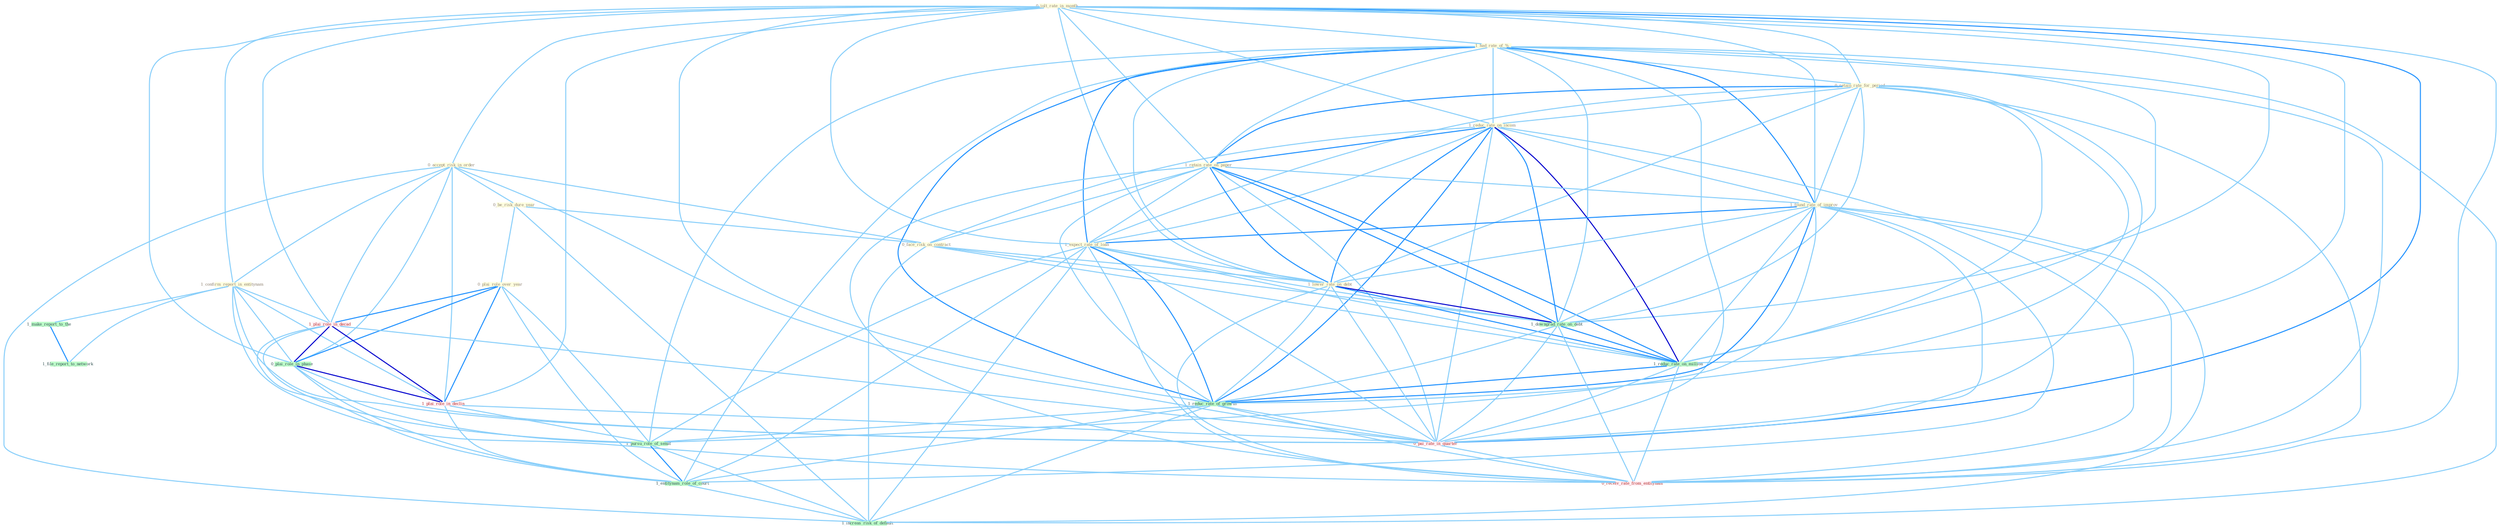 Graph G{ 
    node
    [shape=polygon,style=filled,width=.5,height=.06,color="#BDFCC9",fixedsize=true,fontsize=4,
    fontcolor="#2f4f4f"];
    {node
    [color="#ffffe0", fontcolor="#8b7d6b"] "0_jolt_rate_in_month " "0_accept_risk_in_order " "1_had_rate_of_% " "0_be_risk_dure_year " "0_plai_role_over_year " "0_retain_rate_for_period " "1_confirm_report_in_entitynam " "1_reduc_rate_on_incom " "1_retain_rate_on_paper " "1_found_rate_of_improv " "0_face_risk_on_contract " "1_expect_rate_of_loan " "1_lower_rate_on_debt "}
{node [color="#fff0f5", fontcolor="#b22222"] "1_plai_role_in_decad " "1_plai_role_in_declin " "0_pai_rate_in_quarter " "0_receiv_rate_from_entitynam "}
edge [color="#B0E2FF"];

	"0_jolt_rate_in_month " -- "0_accept_risk_in_order " [w="1", color="#87cefa" ];
	"0_jolt_rate_in_month " -- "1_had_rate_of_% " [w="1", color="#87cefa" ];
	"0_jolt_rate_in_month " -- "0_retain_rate_for_period " [w="1", color="#87cefa" ];
	"0_jolt_rate_in_month " -- "1_confirm_report_in_entitynam " [w="1", color="#87cefa" ];
	"0_jolt_rate_in_month " -- "1_reduc_rate_on_incom " [w="1", color="#87cefa" ];
	"0_jolt_rate_in_month " -- "1_retain_rate_on_paper " [w="1", color="#87cefa" ];
	"0_jolt_rate_in_month " -- "1_found_rate_of_improv " [w="1", color="#87cefa" ];
	"0_jolt_rate_in_month " -- "1_expect_rate_of_loan " [w="1", color="#87cefa" ];
	"0_jolt_rate_in_month " -- "1_lower_rate_on_debt " [w="1", color="#87cefa" ];
	"0_jolt_rate_in_month " -- "1_downgrad_rate_on_debt " [w="1", color="#87cefa" ];
	"0_jolt_rate_in_month " -- "1_reduc_rate_on_million " [w="1", color="#87cefa" ];
	"0_jolt_rate_in_month " -- "1_plai_role_in_decad " [w="1", color="#87cefa" ];
	"0_jolt_rate_in_month " -- "0_plai_role_in_phase " [w="1", color="#87cefa" ];
	"0_jolt_rate_in_month " -- "1_reduc_rate_of_growth " [w="1", color="#87cefa" ];
	"0_jolt_rate_in_month " -- "1_plai_role_in_declin " [w="1", color="#87cefa" ];
	"0_jolt_rate_in_month " -- "0_pai_rate_in_quarter " [w="2", color="#1e90ff" , len=0.8];
	"0_jolt_rate_in_month " -- "0_receiv_rate_from_entitynam " [w="1", color="#87cefa" ];
	"0_accept_risk_in_order " -- "0_be_risk_dure_year " [w="1", color="#87cefa" ];
	"0_accept_risk_in_order " -- "1_confirm_report_in_entitynam " [w="1", color="#87cefa" ];
	"0_accept_risk_in_order " -- "0_face_risk_on_contract " [w="1", color="#87cefa" ];
	"0_accept_risk_in_order " -- "1_plai_role_in_decad " [w="1", color="#87cefa" ];
	"0_accept_risk_in_order " -- "0_plai_role_in_phase " [w="1", color="#87cefa" ];
	"0_accept_risk_in_order " -- "1_plai_role_in_declin " [w="1", color="#87cefa" ];
	"0_accept_risk_in_order " -- "0_pai_rate_in_quarter " [w="1", color="#87cefa" ];
	"0_accept_risk_in_order " -- "1_increas_risk_of_default " [w="1", color="#87cefa" ];
	"1_had_rate_of_% " -- "0_retain_rate_for_period " [w="1", color="#87cefa" ];
	"1_had_rate_of_% " -- "1_reduc_rate_on_incom " [w="1", color="#87cefa" ];
	"1_had_rate_of_% " -- "1_retain_rate_on_paper " [w="1", color="#87cefa" ];
	"1_had_rate_of_% " -- "1_found_rate_of_improv " [w="2", color="#1e90ff" , len=0.8];
	"1_had_rate_of_% " -- "1_expect_rate_of_loan " [w="2", color="#1e90ff" , len=0.8];
	"1_had_rate_of_% " -- "1_lower_rate_on_debt " [w="1", color="#87cefa" ];
	"1_had_rate_of_% " -- "1_downgrad_rate_on_debt " [w="1", color="#87cefa" ];
	"1_had_rate_of_% " -- "1_reduc_rate_on_million " [w="1", color="#87cefa" ];
	"1_had_rate_of_% " -- "1_reduc_rate_of_growth " [w="2", color="#1e90ff" , len=0.8];
	"1_had_rate_of_% " -- "0_pai_rate_in_quarter " [w="1", color="#87cefa" ];
	"1_had_rate_of_% " -- "1_pursu_role_of_senat " [w="1", color="#87cefa" ];
	"1_had_rate_of_% " -- "1_entitynam_role_of_court " [w="1", color="#87cefa" ];
	"1_had_rate_of_% " -- "0_receiv_rate_from_entitynam " [w="1", color="#87cefa" ];
	"1_had_rate_of_% " -- "1_increas_risk_of_default " [w="1", color="#87cefa" ];
	"0_be_risk_dure_year " -- "0_plai_role_over_year " [w="1", color="#87cefa" ];
	"0_be_risk_dure_year " -- "0_face_risk_on_contract " [w="1", color="#87cefa" ];
	"0_be_risk_dure_year " -- "1_increas_risk_of_default " [w="1", color="#87cefa" ];
	"0_plai_role_over_year " -- "1_plai_role_in_decad " [w="2", color="#1e90ff" , len=0.8];
	"0_plai_role_over_year " -- "0_plai_role_in_phase " [w="2", color="#1e90ff" , len=0.8];
	"0_plai_role_over_year " -- "1_plai_role_in_declin " [w="2", color="#1e90ff" , len=0.8];
	"0_plai_role_over_year " -- "1_pursu_role_of_senat " [w="1", color="#87cefa" ];
	"0_plai_role_over_year " -- "1_entitynam_role_of_court " [w="1", color="#87cefa" ];
	"0_retain_rate_for_period " -- "1_reduc_rate_on_incom " [w="1", color="#87cefa" ];
	"0_retain_rate_for_period " -- "1_retain_rate_on_paper " [w="2", color="#1e90ff" , len=0.8];
	"0_retain_rate_for_period " -- "1_found_rate_of_improv " [w="1", color="#87cefa" ];
	"0_retain_rate_for_period " -- "1_expect_rate_of_loan " [w="1", color="#87cefa" ];
	"0_retain_rate_for_period " -- "1_lower_rate_on_debt " [w="1", color="#87cefa" ];
	"0_retain_rate_for_period " -- "1_downgrad_rate_on_debt " [w="1", color="#87cefa" ];
	"0_retain_rate_for_period " -- "1_reduc_rate_on_million " [w="1", color="#87cefa" ];
	"0_retain_rate_for_period " -- "1_reduc_rate_of_growth " [w="1", color="#87cefa" ];
	"0_retain_rate_for_period " -- "0_pai_rate_in_quarter " [w="1", color="#87cefa" ];
	"0_retain_rate_for_period " -- "0_receiv_rate_from_entitynam " [w="1", color="#87cefa" ];
	"1_confirm_report_in_entitynam " -- "1_plai_role_in_decad " [w="1", color="#87cefa" ];
	"1_confirm_report_in_entitynam " -- "0_plai_role_in_phase " [w="1", color="#87cefa" ];
	"1_confirm_report_in_entitynam " -- "1_make_report_to_the " [w="1", color="#87cefa" ];
	"1_confirm_report_in_entitynam " -- "1_plai_role_in_declin " [w="1", color="#87cefa" ];
	"1_confirm_report_in_entitynam " -- "0_pai_rate_in_quarter " [w="1", color="#87cefa" ];
	"1_confirm_report_in_entitynam " -- "1_file_report_to_network " [w="1", color="#87cefa" ];
	"1_confirm_report_in_entitynam " -- "0_receiv_rate_from_entitynam " [w="1", color="#87cefa" ];
	"1_reduc_rate_on_incom " -- "1_retain_rate_on_paper " [w="2", color="#1e90ff" , len=0.8];
	"1_reduc_rate_on_incom " -- "1_found_rate_of_improv " [w="1", color="#87cefa" ];
	"1_reduc_rate_on_incom " -- "0_face_risk_on_contract " [w="1", color="#87cefa" ];
	"1_reduc_rate_on_incom " -- "1_expect_rate_of_loan " [w="1", color="#87cefa" ];
	"1_reduc_rate_on_incom " -- "1_lower_rate_on_debt " [w="2", color="#1e90ff" , len=0.8];
	"1_reduc_rate_on_incom " -- "1_downgrad_rate_on_debt " [w="2", color="#1e90ff" , len=0.8];
	"1_reduc_rate_on_incom " -- "1_reduc_rate_on_million " [w="3", color="#0000cd" , len=0.6];
	"1_reduc_rate_on_incom " -- "1_reduc_rate_of_growth " [w="2", color="#1e90ff" , len=0.8];
	"1_reduc_rate_on_incom " -- "0_pai_rate_in_quarter " [w="1", color="#87cefa" ];
	"1_reduc_rate_on_incom " -- "0_receiv_rate_from_entitynam " [w="1", color="#87cefa" ];
	"1_retain_rate_on_paper " -- "1_found_rate_of_improv " [w="1", color="#87cefa" ];
	"1_retain_rate_on_paper " -- "0_face_risk_on_contract " [w="1", color="#87cefa" ];
	"1_retain_rate_on_paper " -- "1_expect_rate_of_loan " [w="1", color="#87cefa" ];
	"1_retain_rate_on_paper " -- "1_lower_rate_on_debt " [w="2", color="#1e90ff" , len=0.8];
	"1_retain_rate_on_paper " -- "1_downgrad_rate_on_debt " [w="2", color="#1e90ff" , len=0.8];
	"1_retain_rate_on_paper " -- "1_reduc_rate_on_million " [w="2", color="#1e90ff" , len=0.8];
	"1_retain_rate_on_paper " -- "1_reduc_rate_of_growth " [w="1", color="#87cefa" ];
	"1_retain_rate_on_paper " -- "0_pai_rate_in_quarter " [w="1", color="#87cefa" ];
	"1_retain_rate_on_paper " -- "0_receiv_rate_from_entitynam " [w="1", color="#87cefa" ];
	"1_found_rate_of_improv " -- "1_expect_rate_of_loan " [w="2", color="#1e90ff" , len=0.8];
	"1_found_rate_of_improv " -- "1_lower_rate_on_debt " [w="1", color="#87cefa" ];
	"1_found_rate_of_improv " -- "1_downgrad_rate_on_debt " [w="1", color="#87cefa" ];
	"1_found_rate_of_improv " -- "1_reduc_rate_on_million " [w="1", color="#87cefa" ];
	"1_found_rate_of_improv " -- "1_reduc_rate_of_growth " [w="2", color="#1e90ff" , len=0.8];
	"1_found_rate_of_improv " -- "0_pai_rate_in_quarter " [w="1", color="#87cefa" ];
	"1_found_rate_of_improv " -- "1_pursu_role_of_senat " [w="1", color="#87cefa" ];
	"1_found_rate_of_improv " -- "1_entitynam_role_of_court " [w="1", color="#87cefa" ];
	"1_found_rate_of_improv " -- "0_receiv_rate_from_entitynam " [w="1", color="#87cefa" ];
	"1_found_rate_of_improv " -- "1_increas_risk_of_default " [w="1", color="#87cefa" ];
	"0_face_risk_on_contract " -- "1_lower_rate_on_debt " [w="1", color="#87cefa" ];
	"0_face_risk_on_contract " -- "1_downgrad_rate_on_debt " [w="1", color="#87cefa" ];
	"0_face_risk_on_contract " -- "1_reduc_rate_on_million " [w="1", color="#87cefa" ];
	"0_face_risk_on_contract " -- "1_increas_risk_of_default " [w="1", color="#87cefa" ];
	"1_expect_rate_of_loan " -- "1_lower_rate_on_debt " [w="1", color="#87cefa" ];
	"1_expect_rate_of_loan " -- "1_downgrad_rate_on_debt " [w="1", color="#87cefa" ];
	"1_expect_rate_of_loan " -- "1_reduc_rate_on_million " [w="1", color="#87cefa" ];
	"1_expect_rate_of_loan " -- "1_reduc_rate_of_growth " [w="2", color="#1e90ff" , len=0.8];
	"1_expect_rate_of_loan " -- "0_pai_rate_in_quarter " [w="1", color="#87cefa" ];
	"1_expect_rate_of_loan " -- "1_pursu_role_of_senat " [w="1", color="#87cefa" ];
	"1_expect_rate_of_loan " -- "1_entitynam_role_of_court " [w="1", color="#87cefa" ];
	"1_expect_rate_of_loan " -- "0_receiv_rate_from_entitynam " [w="1", color="#87cefa" ];
	"1_expect_rate_of_loan " -- "1_increas_risk_of_default " [w="1", color="#87cefa" ];
	"1_lower_rate_on_debt " -- "1_downgrad_rate_on_debt " [w="3", color="#0000cd" , len=0.6];
	"1_lower_rate_on_debt " -- "1_reduc_rate_on_million " [w="2", color="#1e90ff" , len=0.8];
	"1_lower_rate_on_debt " -- "1_reduc_rate_of_growth " [w="1", color="#87cefa" ];
	"1_lower_rate_on_debt " -- "0_pai_rate_in_quarter " [w="1", color="#87cefa" ];
	"1_lower_rate_on_debt " -- "0_receiv_rate_from_entitynam " [w="1", color="#87cefa" ];
	"1_downgrad_rate_on_debt " -- "1_reduc_rate_on_million " [w="2", color="#1e90ff" , len=0.8];
	"1_downgrad_rate_on_debt " -- "1_reduc_rate_of_growth " [w="1", color="#87cefa" ];
	"1_downgrad_rate_on_debt " -- "0_pai_rate_in_quarter " [w="1", color="#87cefa" ];
	"1_downgrad_rate_on_debt " -- "0_receiv_rate_from_entitynam " [w="1", color="#87cefa" ];
	"1_reduc_rate_on_million " -- "1_reduc_rate_of_growth " [w="2", color="#1e90ff" , len=0.8];
	"1_reduc_rate_on_million " -- "0_pai_rate_in_quarter " [w="1", color="#87cefa" ];
	"1_reduc_rate_on_million " -- "0_receiv_rate_from_entitynam " [w="1", color="#87cefa" ];
	"1_plai_role_in_decad " -- "0_plai_role_in_phase " [w="3", color="#0000cd" , len=0.6];
	"1_plai_role_in_decad " -- "1_plai_role_in_declin " [w="3", color="#0000cd" , len=0.6];
	"1_plai_role_in_decad " -- "0_pai_rate_in_quarter " [w="1", color="#87cefa" ];
	"1_plai_role_in_decad " -- "1_pursu_role_of_senat " [w="1", color="#87cefa" ];
	"1_plai_role_in_decad " -- "1_entitynam_role_of_court " [w="1", color="#87cefa" ];
	"0_plai_role_in_phase " -- "1_plai_role_in_declin " [w="3", color="#0000cd" , len=0.6];
	"0_plai_role_in_phase " -- "0_pai_rate_in_quarter " [w="1", color="#87cefa" ];
	"0_plai_role_in_phase " -- "1_pursu_role_of_senat " [w="1", color="#87cefa" ];
	"0_plai_role_in_phase " -- "1_entitynam_role_of_court " [w="1", color="#87cefa" ];
	"1_reduc_rate_of_growth " -- "0_pai_rate_in_quarter " [w="1", color="#87cefa" ];
	"1_reduc_rate_of_growth " -- "1_pursu_role_of_senat " [w="1", color="#87cefa" ];
	"1_reduc_rate_of_growth " -- "1_entitynam_role_of_court " [w="1", color="#87cefa" ];
	"1_reduc_rate_of_growth " -- "0_receiv_rate_from_entitynam " [w="1", color="#87cefa" ];
	"1_reduc_rate_of_growth " -- "1_increas_risk_of_default " [w="1", color="#87cefa" ];
	"1_make_report_to_the " -- "1_file_report_to_network " [w="2", color="#1e90ff" , len=0.8];
	"1_plai_role_in_declin " -- "0_pai_rate_in_quarter " [w="1", color="#87cefa" ];
	"1_plai_role_in_declin " -- "1_pursu_role_of_senat " [w="1", color="#87cefa" ];
	"1_plai_role_in_declin " -- "1_entitynam_role_of_court " [w="1", color="#87cefa" ];
	"0_pai_rate_in_quarter " -- "0_receiv_rate_from_entitynam " [w="1", color="#87cefa" ];
	"1_pursu_role_of_senat " -- "1_entitynam_role_of_court " [w="2", color="#1e90ff" , len=0.8];
	"1_pursu_role_of_senat " -- "1_increas_risk_of_default " [w="1", color="#87cefa" ];
	"1_entitynam_role_of_court " -- "1_increas_risk_of_default " [w="1", color="#87cefa" ];
}